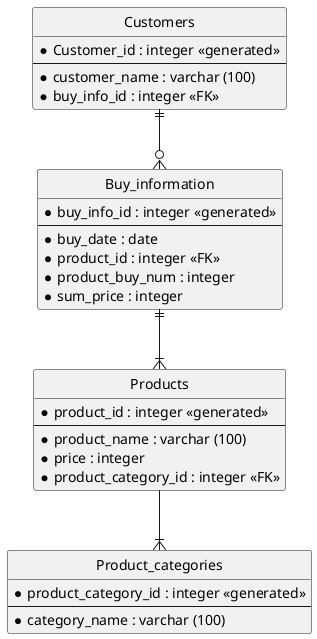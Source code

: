 alt+Dで表示

@startuml sample

' hide the spot
hide circle

' avoid problems with angled crows feet
skinparam linetype ortho

entity "Customers" as cus {
  *Customer_id : integer <<generated>>
  --
  *customer_name : varchar (100)
  *buy_info_id : integer <<FK>>
}
entity "Buy_information" as bi {
    *buy_info_id : integer <<generated>>
    --
    *buy_date : date
    *product_id : integer <<FK>>
    *product_buy_num : integer
    *sum_price : integer
}
entity "Products" as pr {
    *product_id : integer <<generated>>
    --
    *product_name : varchar (100)
    *price : integer
    *product_category_id : integer <<FK>>
}
entity "Product_categories" as pc {
    *product_category_id : integer <<generated>>
    --
    *category_name : varchar (100)
}

cus||--o{bi
bi||--|{pr
pr--|{pc

@enduml

